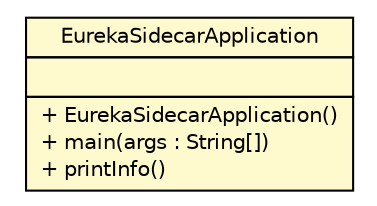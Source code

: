 #!/usr/local/bin/dot
#
# Class diagram 
# Generated by UMLGraph version R5_6-24-gf6e263 (http://www.umlgraph.org/)
#

digraph G {
	edge [fontname="Helvetica",fontsize=10,labelfontname="Helvetica",labelfontsize=10];
	node [fontname="Helvetica",fontsize=10,shape=plaintext];
	nodesep=0.25;
	ranksep=0.5;
	// cn.home1.cloud.netflix.eureka.EurekaSidecarApplication
	c7 [label=<<table title="cn.home1.cloud.netflix.eureka.EurekaSidecarApplication" border="0" cellborder="1" cellspacing="0" cellpadding="2" port="p" bgcolor="lemonChiffon" href="./EurekaSidecarApplication.html">
		<tr><td><table border="0" cellspacing="0" cellpadding="1">
<tr><td align="center" balign="center"> EurekaSidecarApplication </td></tr>
		</table></td></tr>
		<tr><td><table border="0" cellspacing="0" cellpadding="1">
<tr><td align="left" balign="left">  </td></tr>
		</table></td></tr>
		<tr><td><table border="0" cellspacing="0" cellpadding="1">
<tr><td align="left" balign="left"> + EurekaSidecarApplication() </td></tr>
<tr><td align="left" balign="left"> + main(args : String[]) </td></tr>
<tr><td align="left" balign="left"> + printInfo() </td></tr>
		</table></td></tr>
		</table>>, URL="./EurekaSidecarApplication.html", fontname="Helvetica", fontcolor="black", fontsize=10.0];
}

